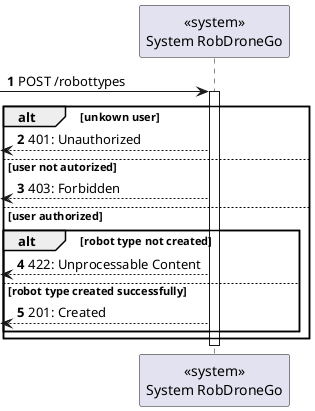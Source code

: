 @startuml
autonumber


participant "<<system>>\nSystem RobDroneGo" as sys


    [-> sys: POST /robottypes

    activate sys
    alt unkown user
        [<-- sys : 401: Unauthorized
    else user not autorized
        [<-- sys : 403: Forbidden
    else user authorized
        alt robot type not created
            [<-- sys : 422: Unprocessable Content
        else robot type created successfully
            [<-- sys : 201: Created
        end
    end

    deactivate sys


@enduml
